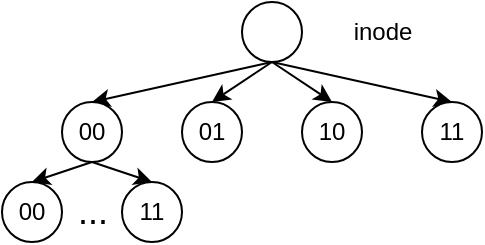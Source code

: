 <mxfile version="13.0.3" type="device"><diagram id="JByq3wT51lDFTsVbOHy8" name="第 1 页"><mxGraphModel dx="946" dy="680" grid="1" gridSize="10" guides="1" tooltips="1" connect="1" arrows="1" fold="1" page="1" pageScale="1" pageWidth="850" pageHeight="500" math="0" shadow="0"><root><mxCell id="0"/><mxCell id="1" parent="0"/><mxCell id="BEXzpOB6Ec-nItEwt5Nl-7" style="rounded=0;orthogonalLoop=1;jettySize=auto;html=1;exitX=0.5;exitY=1;exitDx=0;exitDy=0;entryX=0.5;entryY=0;entryDx=0;entryDy=0;" edge="1" parent="1" source="BEXzpOB6Ec-nItEwt5Nl-1" target="BEXzpOB6Ec-nItEwt5Nl-6"><mxGeometry relative="1" as="geometry"/></mxCell><mxCell id="BEXzpOB6Ec-nItEwt5Nl-8" style="edgeStyle=none;rounded=0;orthogonalLoop=1;jettySize=auto;html=1;exitX=0.5;exitY=1;exitDx=0;exitDy=0;entryX=0.5;entryY=0;entryDx=0;entryDy=0;" edge="1" parent="1" source="BEXzpOB6Ec-nItEwt5Nl-1" target="BEXzpOB6Ec-nItEwt5Nl-2"><mxGeometry relative="1" as="geometry"/></mxCell><mxCell id="BEXzpOB6Ec-nItEwt5Nl-9" style="edgeStyle=none;rounded=0;orthogonalLoop=1;jettySize=auto;html=1;exitX=0.5;exitY=1;exitDx=0;exitDy=0;entryX=0.5;entryY=0;entryDx=0;entryDy=0;" edge="1" parent="1" source="BEXzpOB6Ec-nItEwt5Nl-1" target="BEXzpOB6Ec-nItEwt5Nl-3"><mxGeometry relative="1" as="geometry"/></mxCell><mxCell id="BEXzpOB6Ec-nItEwt5Nl-10" style="edgeStyle=none;rounded=0;orthogonalLoop=1;jettySize=auto;html=1;exitX=0.5;exitY=1;exitDx=0;exitDy=0;entryX=0.5;entryY=0;entryDx=0;entryDy=0;" edge="1" parent="1" source="BEXzpOB6Ec-nItEwt5Nl-1" target="BEXzpOB6Ec-nItEwt5Nl-5"><mxGeometry relative="1" as="geometry"/></mxCell><mxCell id="BEXzpOB6Ec-nItEwt5Nl-1" value="" style="ellipse;whiteSpace=wrap;html=1;aspect=fixed;" vertex="1" parent="1"><mxGeometry x="350" y="100" width="30" height="30" as="geometry"/></mxCell><mxCell id="BEXzpOB6Ec-nItEwt5Nl-2" value="01" style="ellipse;whiteSpace=wrap;html=1;aspect=fixed;" vertex="1" parent="1"><mxGeometry x="320" y="150" width="30" height="30" as="geometry"/></mxCell><mxCell id="BEXzpOB6Ec-nItEwt5Nl-3" value="10" style="ellipse;whiteSpace=wrap;html=1;aspect=fixed;" vertex="1" parent="1"><mxGeometry x="380" y="150" width="30" height="30" as="geometry"/></mxCell><mxCell id="BEXzpOB6Ec-nItEwt5Nl-5" value="11" style="ellipse;whiteSpace=wrap;html=1;aspect=fixed;" vertex="1" parent="1"><mxGeometry x="440" y="150" width="30" height="30" as="geometry"/></mxCell><mxCell id="BEXzpOB6Ec-nItEwt5Nl-15" style="edgeStyle=none;rounded=0;orthogonalLoop=1;jettySize=auto;html=1;exitX=0.5;exitY=1;exitDx=0;exitDy=0;entryX=0.5;entryY=0;entryDx=0;entryDy=0;" edge="1" parent="1" source="BEXzpOB6Ec-nItEwt5Nl-6" target="BEXzpOB6Ec-nItEwt5Nl-13"><mxGeometry relative="1" as="geometry"/></mxCell><mxCell id="BEXzpOB6Ec-nItEwt5Nl-16" style="edgeStyle=none;rounded=0;orthogonalLoop=1;jettySize=auto;html=1;exitX=0.5;exitY=1;exitDx=0;exitDy=0;entryX=0.5;entryY=0;entryDx=0;entryDy=0;" edge="1" parent="1" source="BEXzpOB6Ec-nItEwt5Nl-6" target="BEXzpOB6Ec-nItEwt5Nl-14"><mxGeometry relative="1" as="geometry"/></mxCell><mxCell id="BEXzpOB6Ec-nItEwt5Nl-6" value="00" style="ellipse;whiteSpace=wrap;html=1;aspect=fixed;" vertex="1" parent="1"><mxGeometry x="260" y="150" width="30" height="30" as="geometry"/></mxCell><mxCell id="BEXzpOB6Ec-nItEwt5Nl-13" value="00" style="ellipse;whiteSpace=wrap;html=1;aspect=fixed;" vertex="1" parent="1"><mxGeometry x="230" y="190" width="30" height="30" as="geometry"/></mxCell><mxCell id="BEXzpOB6Ec-nItEwt5Nl-14" value="11" style="ellipse;whiteSpace=wrap;html=1;aspect=fixed;" vertex="1" parent="1"><mxGeometry x="290" y="190" width="30" height="30" as="geometry"/></mxCell><mxCell id="BEXzpOB6Ec-nItEwt5Nl-17" value="&lt;font style=&quot;font-size: 18px&quot;&gt;...&lt;/font&gt;" style="text;html=1;align=center;verticalAlign=middle;resizable=0;points=[];autosize=1;" vertex="1" parent="1"><mxGeometry x="260" y="195" width="30" height="20" as="geometry"/></mxCell><mxCell id="BEXzpOB6Ec-nItEwt5Nl-19" value="inode" style="text;html=1;align=center;verticalAlign=middle;resizable=0;points=[];autosize=1;" vertex="1" parent="1"><mxGeometry x="400" y="105" width="40" height="20" as="geometry"/></mxCell></root></mxGraphModel></diagram></mxfile>